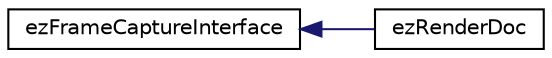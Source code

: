 digraph "Graphical Class Hierarchy"
{
 // LATEX_PDF_SIZE
  edge [fontname="Helvetica",fontsize="10",labelfontname="Helvetica",labelfontsize="10"];
  node [fontname="Helvetica",fontsize="10",shape=record];
  rankdir="LR";
  Node0 [label="ezFrameCaptureInterface",height=0.2,width=0.4,color="black", fillcolor="white", style="filled",URL="$dc/daa/classez_frame_capture_interface.htm",tooltip=" "];
  Node0 -> Node1 [dir="back",color="midnightblue",fontsize="10",style="solid",fontname="Helvetica"];
  Node1 [label="ezRenderDoc",height=0.2,width=0.4,color="black", fillcolor="white", style="filled",URL="$d2/dfc/classez_render_doc.htm",tooltip="RenderDoc implementation of the ezFrameCaptureInterface interface."];
}
